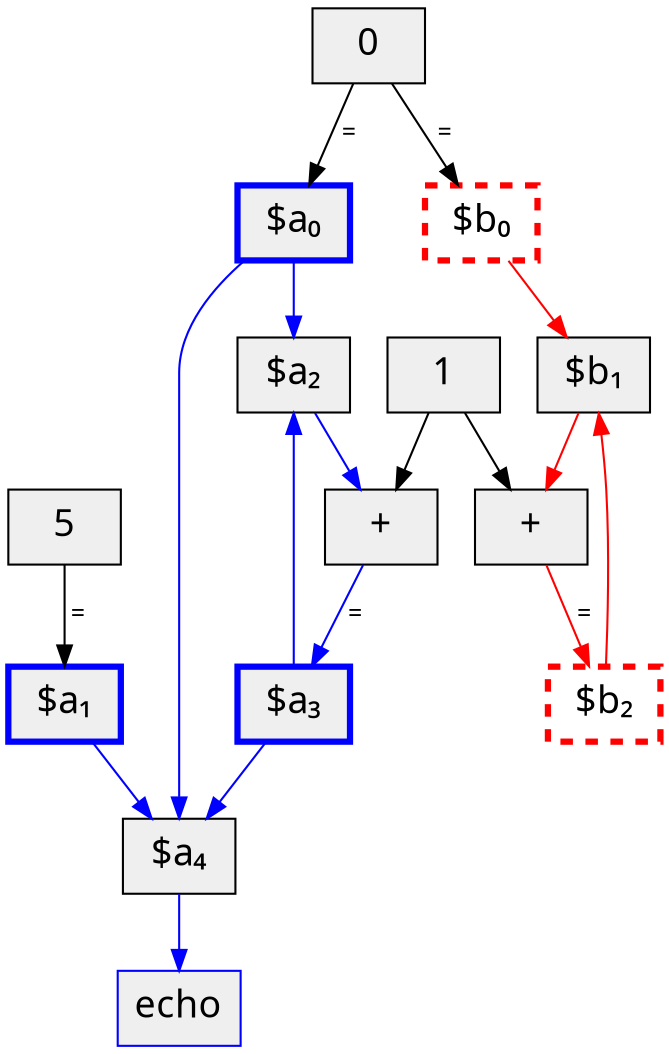 digraph G {
  graph[fontsize=18 fontname="SF Mono"];
  color="#efefef";
  node[shape=box style=filled fontsize=18 fontname="SF Mono" fillcolor="#efefef"];
  edge[fontsize=12 fontname="SF Mono"];

  zero [label="0"];
  five [label="5"];
  one [label="1"];
  a0 [label="$a₀" penwidth="3" color="blue"];
  a1 [label="$a₁" penwidth="3" color="blue"];
  a2 [label="$a₂"];
  a3 [label="$a₃" penwidth="3" color="blue"];
  a4 [label="$a₄"];
  b0 [label="$b₀" penwidth="3" color="red" style=dashed];
  b1 [label="$b₁"];
  b2 [label="$b₂" penwidth="3" color="red" style=dashed];
  a2_plus_1 [label="+"];
  b1_plus_1 [label="+"];
  echo [label="echo" color="blue"];

  zero -> a0 [label=" ="]
  zero -> b0 [label=" ="]
  five -> a1 [label=" ="]

  a0 -> a4 [color="blue"];
  a1 -> a4 [color="blue"];
  a3 -> a4 [color="blue"];

  a0 -> a2 [color="blue"];
  a3 -> a2 [color="blue"];

  b0 -> b1 [color="red"]

  one -> a2_plus_1
  a2 -> a2_plus_1 [color="blue"];

  a2_plus_1 -> a3 [color="blue" label=" ="];

  one -> b1_plus_1
  b1 -> b1_plus_1 [color="red"]

  b1_plus_1 -> b2 [color="red" label=" ="]

  b2 -> b1 [color="red"]

  a4 -> echo [color="blue"];
}